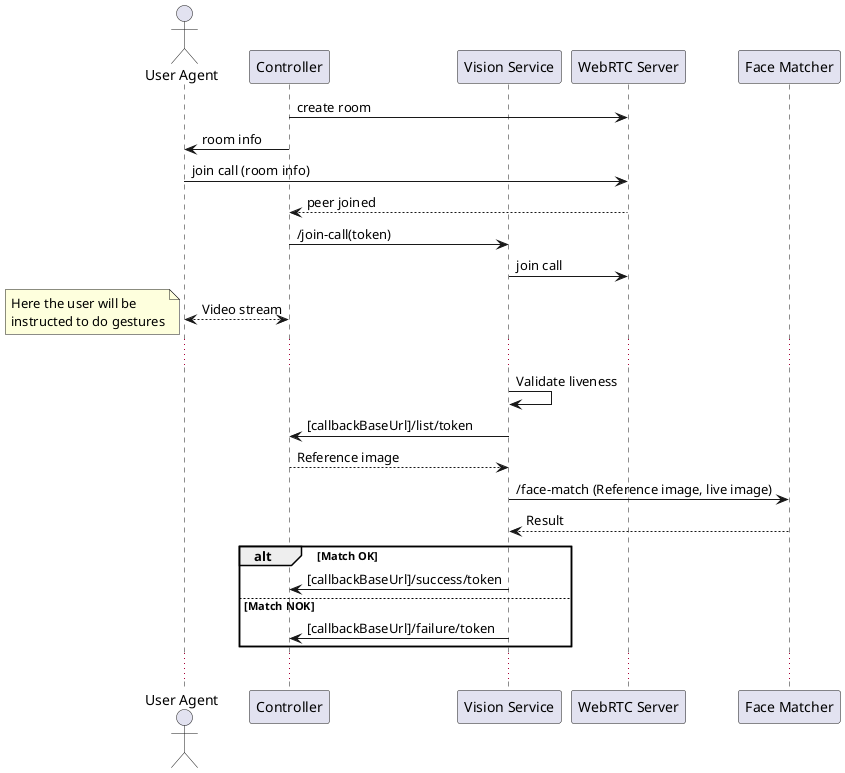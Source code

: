 @startuml
actor UA as "User Agent"
participant Controller
participant VS as "Vision Service"
participant WRTCServer as "WebRTC Server"
participant FM as "Face Matcher"

Controller -> WRTCServer: create room
Controller -> UA: room info
UA -> WRTCServer: join call (room info)
WRTCServer --> Controller: peer joined
Controller -> VS: /join-call(token)
VS -> WRTCServer: join call
UA <--> Controller: Video stream
note left
  Here the user will be
  instructed to do gestures
end note
...
VS -> VS: Validate liveness
VS -> Controller: [callbackBaseUrl]/list/token
Controller --> VS: Reference image
VS -> FM: /face-match (Reference image, live image)
FM --> VS: Result
alt Match OK
VS -> Controller: [callbackBaseUrl]/success/token
else Match NOK
VS -> Controller: [callbackBaseUrl]/failure/token 
end
...
@enduml